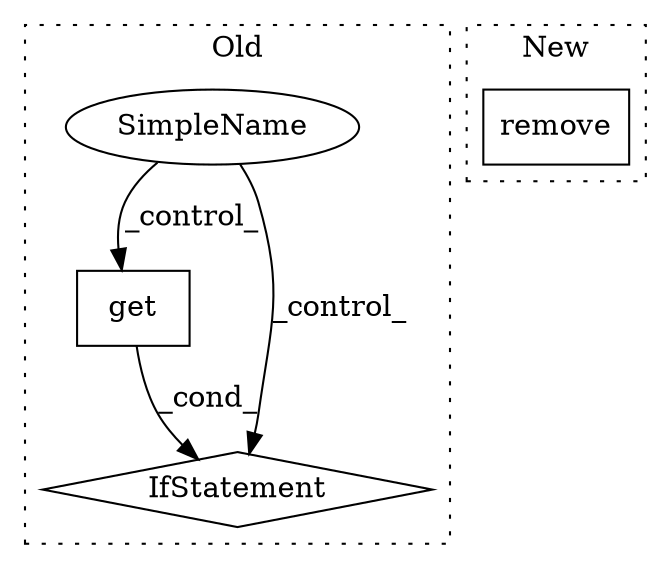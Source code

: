 digraph G {
subgraph cluster0 {
1 [label="get" a="32" s="5330,5359" l="4,1" shape="box"];
3 [label="IfStatement" a="25" s="5272,5377" l="4,2" shape="diamond"];
4 [label="SimpleName" a="42" s="" l="" shape="ellipse"];
label = "Old";
style="dotted";
}
subgraph cluster1 {
2 [label="remove" a="32" s="5219,5255" l="7,1" shape="box"];
label = "New";
style="dotted";
}
1 -> 3 [label="_cond_"];
4 -> 1 [label="_control_"];
4 -> 3 [label="_control_"];
}